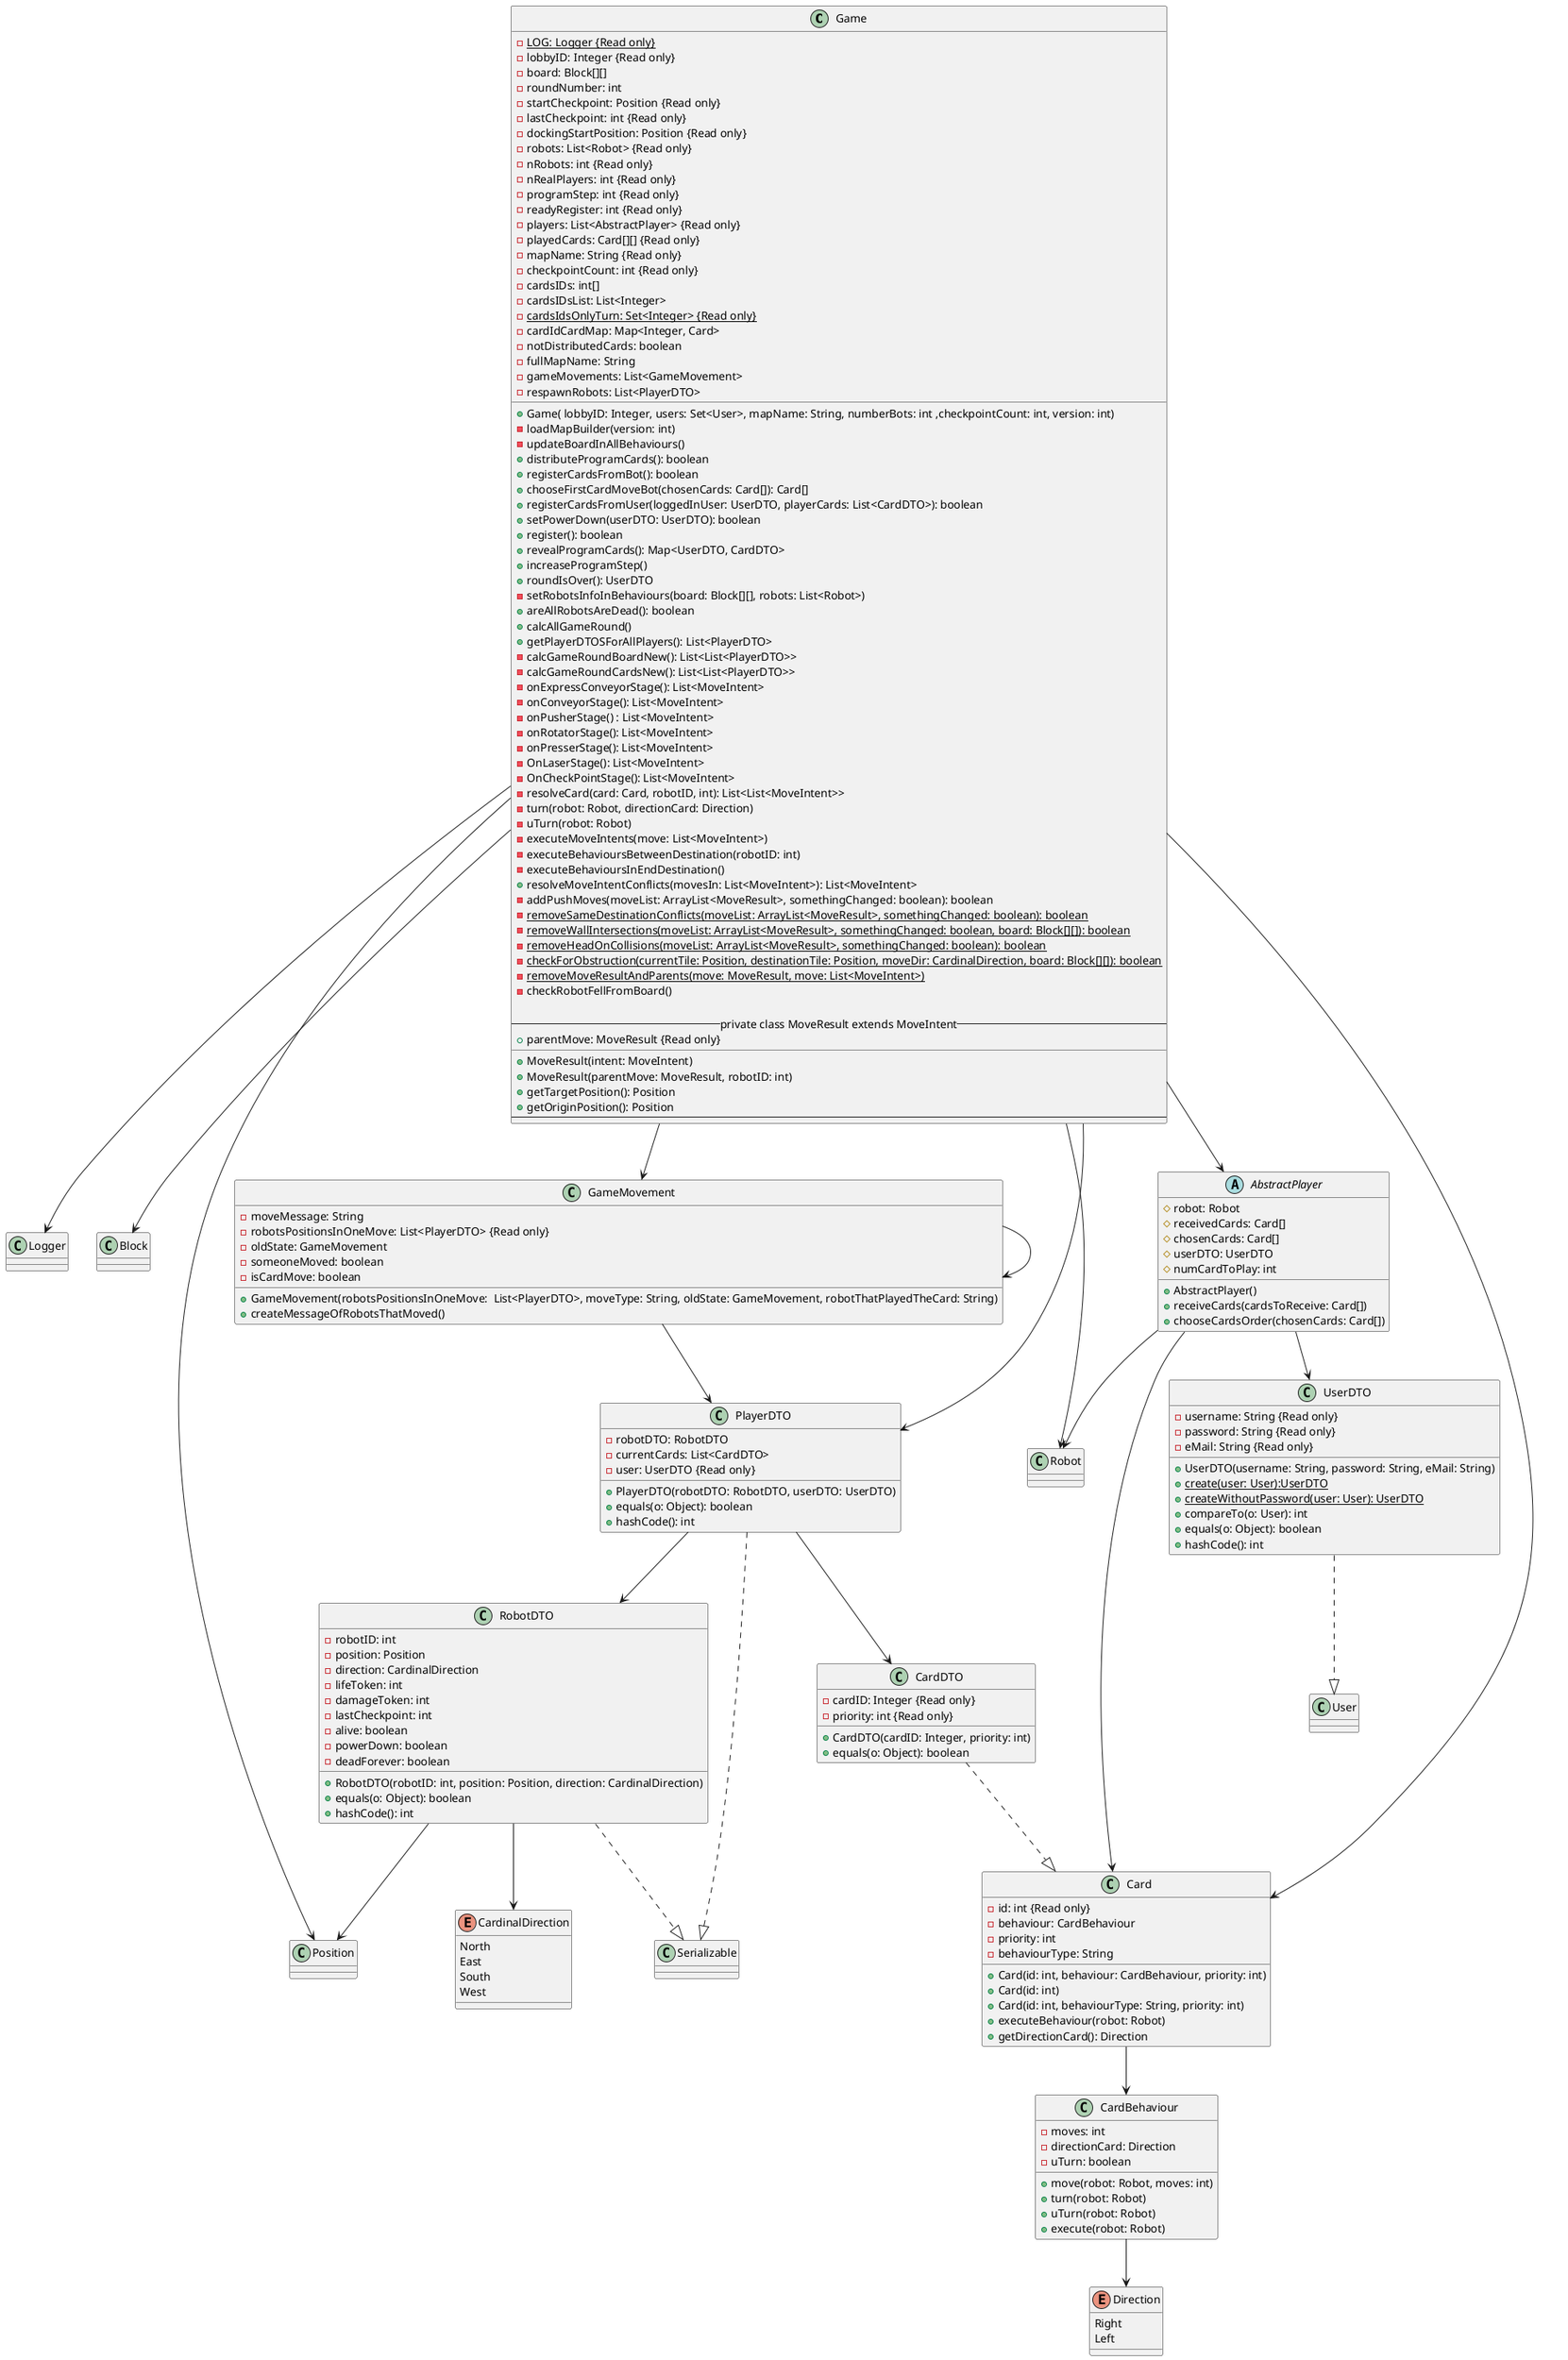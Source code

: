@startuml
Game --> Logger
Game --> Block
Game --> Position
Game --> Robot
Game --> Card
Game --> GameMovement
Game --> PlayerDTO
Game --> AbstractPlayer

AbstractPlayer --> Robot
AbstractPlayer --> Card
AbstractPlayer --> UserDTO

UserDTO ..|> User

Card --> CardBehaviour

CardBehaviour --> Direction

GameMovement --> PlayerDTO
GameMovement --> GameMovement

PlayerDTO ..|> Serializable
PlayerDTO --> RobotDTO
PlayerDTO --> CardDTO

CardDTO ..|> Card

RobotDTO ..|> Serializable
RobotDTO --> Position
RobotDTO --> CardinalDirection


enum CardinalDirection{
    North
    East
    South
    West
}
class RobotDTO{
    - robotID: int
    - position: Position
    - direction: CardinalDirection
    - lifeToken: int
    - damageToken: int
    - lastCheckpoint: int
    - alive: boolean
    - powerDown: boolean
    - deadForever: boolean

    + RobotDTO(robotID: int, position: Position, direction: CardinalDirection)
    + equals(o: Object): boolean
    + hashCode(): int

}
class CardDTO{
    - cardID: Integer {Read only}
    - priority: int {Read only}

    + CardDTO(cardID: Integer, priority: int)
    + equals(o: Object): boolean
}
class PlayerDTO{
    - robotDTO: RobotDTO
    - currentCards: List<CardDTO>
    - user: UserDTO {Read only}

    + PlayerDTO(robotDTO: RobotDTO, userDTO: UserDTO)
    + equals(o: Object): boolean
    + hashCode(): int
}
class GameMovement{
    - moveMessage: String
    - robotsPositionsInOneMove: List<PlayerDTO> {Read only}
    - oldState: GameMovement
    - someoneMoved: boolean
    - isCardMove: boolean

    + GameMovement(robotsPositionsInOneMove:  List<PlayerDTO>, moveType: String, oldState: GameMovement, robotThatPlayedTheCard: String)
    + createMessageOfRobotsThatMoved()

}
enum Direction{
Right
Left
}
class CardBehaviour{
    - moves: int
    - directionCard: Direction
    - uTurn: boolean

    + move(robot: Robot, moves: int)
    + turn(robot: Robot)
    + uTurn(robot: Robot)
    + execute(robot: Robot)
}
class Card{
    - id: int {Read only}
    - behaviour: CardBehaviour
    - priority: int
    - behaviourType: String

    + Card(id: int, behaviour: CardBehaviour, priority: int)
    + Card(id: int)
    + Card(id: int, behaviourType: String, priority: int)
    + executeBehaviour(robot: Robot)
    + getDirectionCard(): Direction

}
class UserDTO{
    - username: String {Read only}
    - password: String {Read only}
    - eMail: String {Read only}

    + UserDTO(username: String, password: String, eMail: String)
    + {static} create(user: User):UserDTO
    + {static} createWithoutPassword(user: User): UserDTO
    + compareTo(o: User): int
    + equals(o: Object): boolean
    + hashCode(): int
}
abstract class AbstractPlayer{
    # robot: Robot
    # receivedCards: Card[]
    # chosenCards: Card[]
    # userDTO: UserDTO
    # numCardToPlay: int

    + AbstractPlayer()
    + receiveCards(cardsToReceive: Card[])
    + chooseCardsOrder(chosenCards: Card[])
}
class Game {
    - {static} LOG: Logger {Read only}
    - lobbyID: Integer {Read only}
    - board: Block[][]
    - roundNumber: int
    - startCheckpoint: Position {Read only}
    - lastCheckpoint: int {Read only}
    - dockingStartPosition: Position {Read only}
    - robots: List<Robot> {Read only}
    - nRobots: int {Read only}
    - nRealPlayers: int {Read only}
    - programStep: int {Read only}
    - readyRegister: int {Read only}
    - players: List<AbstractPlayer> {Read only}
    - playedCards: Card[][] {Read only}
    - mapName: String {Read only}
    - checkpointCount: int {Read only}
    - cardsIDs: int[]
    - cardsIDsList: List<Integer>
    - {static} cardsIdsOnlyTurn: Set<Integer> {Read only}
    - cardIdCardMap: Map<Integer, Card>
    - notDistributedCards: boolean
    - fullMapName: String
    - gameMovements: List<GameMovement>
    - respawnRobots: List<PlayerDTO>
__
    + Game( lobbyID: Integer, users: Set<User>, mapName: String, numberBots: int ,checkpointCount: int, version: int)
    - loadMapBuilder(version: int)
    - updateBoardInAllBehaviours()
    + distributeProgramCards(): boolean
    + registerCardsFromBot(): boolean
    + chooseFirstCardMoveBot(chosenCards: Card[]): Card[]
    + registerCardsFromUser(loggedInUser: UserDTO, playerCards: List<CardDTO>): boolean
    + setPowerDown(userDTO: UserDTO): boolean
    + register(): boolean
    + revealProgramCards(): Map<UserDTO, CardDTO>
    + increaseProgramStep()
    + roundIsOver(): UserDTO
    - setRobotsInfoInBehaviours(board: Block[][], robots: List<Robot>)
    + areAllRobotsAreDead(): boolean
    + calcAllGameRound()
    + getPlayerDTOSForAllPlayers(): List<PlayerDTO>
    - calcGameRoundBoardNew(): List<List<PlayerDTO>>
    - calcGameRoundCardsNew(): List<List<PlayerDTO>>
    - onExpressConveyorStage(): List<MoveIntent>
    - onConveyorStage(): List<MoveIntent>
    - onPusherStage() : List<MoveIntent>
    - onRotatorStage(): List<MoveIntent>
    - onPresserStage(): List<MoveIntent>
    - OnLaserStage(): List<MoveIntent>
    - OnCheckPointStage(): List<MoveIntent>
    - resolveCard(card: Card, robotID, int): List<List<MoveIntent>>
    - turn(robot: Robot, directionCard: Direction)
    - uTurn(robot: Robot)
    - executeMoveIntents(move: List<MoveIntent>)
    - executeBehavioursBetweenDestination(robotID: int)
    - executeBehavioursInEndDestination()
    + resolveMoveIntentConflicts(movesIn: List<MoveIntent>): List<MoveIntent>
    - addPushMoves(moveList: ArrayList<MoveResult>, somethingChanged: boolean): boolean
    - {static} removeSameDestinationConflicts(moveList: ArrayList<MoveResult>, somethingChanged: boolean): boolean
    - {static} removeWallIntersections(moveList: ArrayList<MoveResult>, somethingChanged: boolean, board: Block[][]): boolean
    - {static} removeHeadOnCollisions(moveList: ArrayList<MoveResult>, somethingChanged: boolean): boolean
    - {static} checkForObstruction(currentTile: Position, destinationTile: Position, moveDir: CardinalDirection, board: Block[][]): boolean
    - {static} removeMoveResultAndParents(move: MoveResult, move: List<MoveIntent>)
    - checkRobotFellFromBoard()

    --private class MoveResult extends MoveIntent--
    + parentMove: MoveResult {Read only}
__
    + MoveResult(intent: MoveIntent)
    + MoveResult(parentMove: MoveResult, robotID: int)
    + getTargetPosition(): Position
    + getOriginPosition(): Position
--
}

@enduml